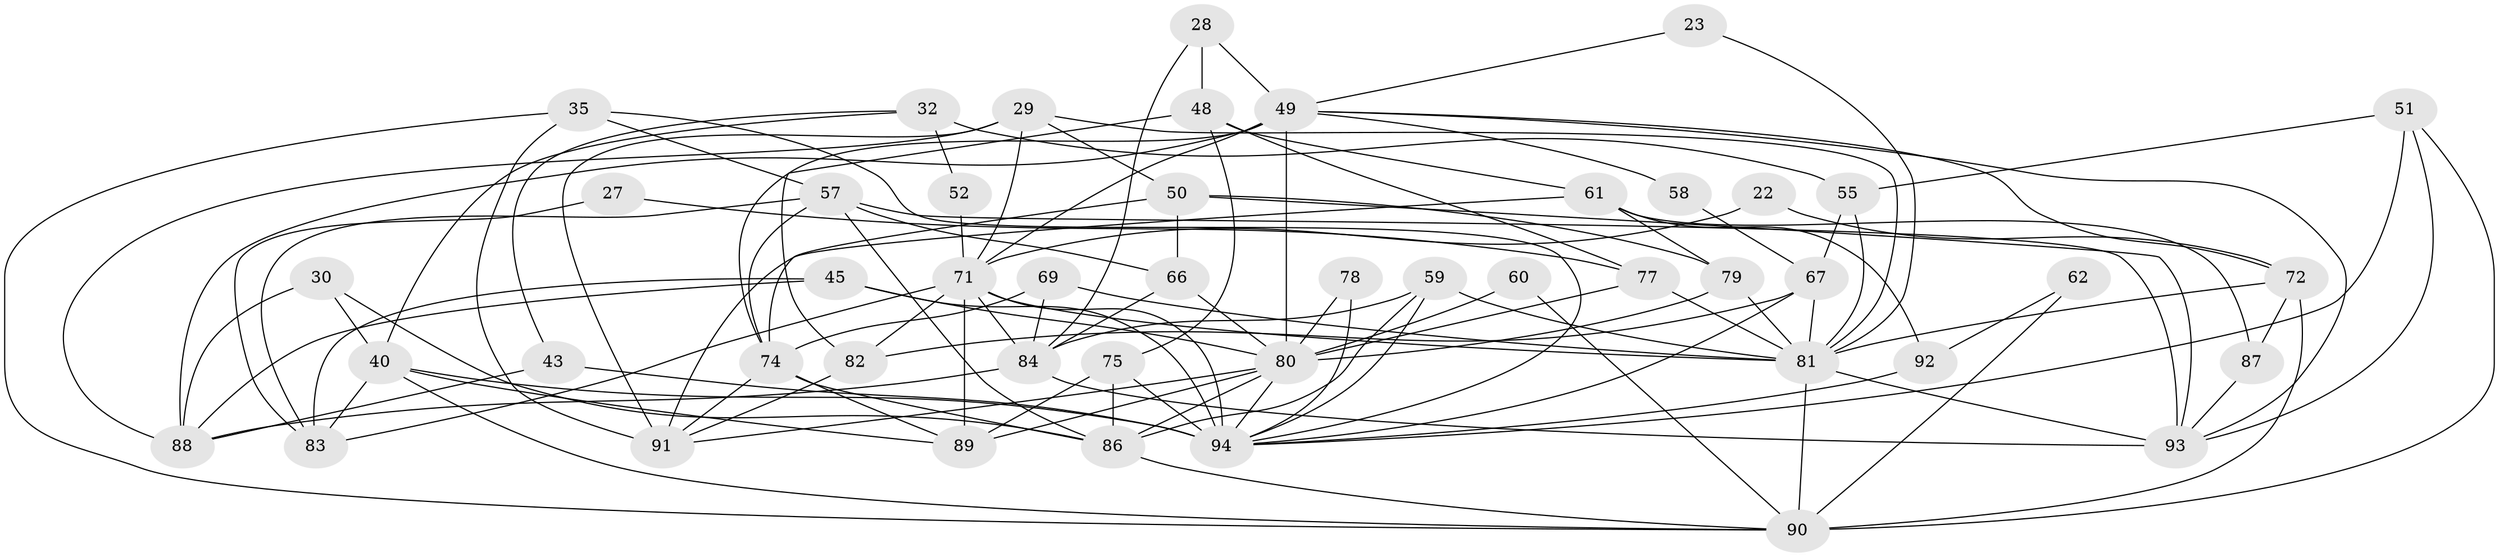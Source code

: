 // original degree distribution, {3: 0.18085106382978725, 4: 0.3617021276595745, 5: 0.2127659574468085, 6: 0.05319148936170213, 2: 0.14893617021276595, 8: 0.031914893617021274, 7: 0.010638297872340425}
// Generated by graph-tools (version 1.1) at 2025/52/03/09/25 04:52:11]
// undirected, 47 vertices, 116 edges
graph export_dot {
graph [start="1"]
  node [color=gray90,style=filled];
  22;
  23;
  27;
  28;
  29 [super="+13"];
  30;
  32;
  35;
  40 [super="+11+12"];
  43 [super="+17"];
  45;
  48 [super="+26"];
  49 [super="+33"];
  50 [super="+41"];
  51;
  52;
  55 [super="+1"];
  57 [super="+2+14+46"];
  58;
  59;
  60;
  61;
  62;
  66 [super="+47"];
  67 [super="+34"];
  69;
  71 [super="+18+65"];
  72 [super="+68"];
  74 [super="+73"];
  75;
  77;
  78;
  79;
  80 [super="+76+70+64"];
  81 [super="+44+63+19"];
  82;
  83;
  84 [super="+53"];
  86 [super="+3+16+37"];
  87;
  88 [super="+15+21"];
  89 [super="+42"];
  90 [super="+25"];
  91 [super="+24"];
  92;
  93;
  94 [super="+20+85"];
  22 -- 72;
  22 -- 71;
  23 -- 81;
  23 -- 49;
  27 -- 77;
  27 -- 83;
  28 -- 84;
  28 -- 49;
  28 -- 48;
  29 -- 81 [weight=2];
  29 -- 50 [weight=2];
  29 -- 91 [weight=2];
  29 -- 88;
  29 -- 71 [weight=2];
  30 -- 88;
  30 -- 40 [weight=2];
  30 -- 86 [weight=2];
  32 -- 52;
  32 -- 43;
  32 -- 55;
  32 -- 40;
  35 -- 91;
  35 -- 94;
  35 -- 90;
  35 -- 57;
  40 -- 83;
  40 -- 90 [weight=2];
  40 -- 94;
  40 -- 89;
  43 -- 88 [weight=2];
  43 -- 94;
  45 -- 83;
  45 -- 88;
  45 -- 80;
  45 -- 94;
  48 -- 82;
  48 -- 75;
  48 -- 61;
  48 -- 77;
  49 -- 80 [weight=3];
  49 -- 71 [weight=2];
  49 -- 72;
  49 -- 74 [weight=2];
  49 -- 88 [weight=2];
  49 -- 58;
  49 -- 93;
  50 -- 93;
  50 -- 79;
  50 -- 74;
  50 -- 66;
  51 -- 93;
  51 -- 55;
  51 -- 90;
  51 -- 94;
  52 -- 71;
  55 -- 67 [weight=2];
  55 -- 81;
  57 -- 86;
  57 -- 83;
  57 -- 93;
  57 -- 66 [weight=2];
  57 -- 74;
  58 -- 67;
  59 -- 81 [weight=2];
  59 -- 84;
  59 -- 86;
  59 -- 94;
  60 -- 90;
  60 -- 80;
  61 -- 87;
  61 -- 79;
  61 -- 92;
  61 -- 91;
  62 -- 90;
  62 -- 92;
  66 -- 84;
  66 -- 80;
  67 -- 82;
  67 -- 81;
  67 -- 94;
  69 -- 84;
  69 -- 81;
  69 -- 74;
  71 -- 82 [weight=2];
  71 -- 84;
  71 -- 94 [weight=4];
  71 -- 81;
  71 -- 83;
  71 -- 89;
  72 -- 81;
  72 -- 87;
  72 -- 90 [weight=2];
  74 -- 86;
  74 -- 91;
  74 -- 89;
  75 -- 89;
  75 -- 86;
  75 -- 94;
  77 -- 81;
  77 -- 80 [weight=2];
  78 -- 94;
  78 -- 80;
  79 -- 80;
  79 -- 81;
  80 -- 91;
  80 -- 86 [weight=2];
  80 -- 89;
  80 -- 94;
  81 -- 90;
  81 -- 93;
  82 -- 91;
  84 -- 93 [weight=2];
  84 -- 88;
  86 -- 90;
  87 -- 93;
  92 -- 94;
}
